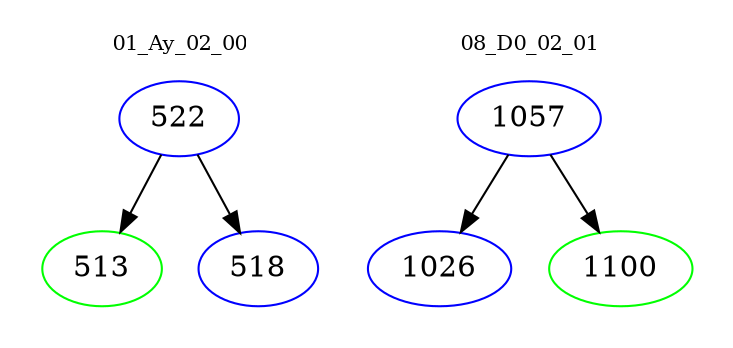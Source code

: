 digraph{
subgraph cluster_0 {
color = white
label = "01_Ay_02_00";
fontsize=10;
T0_522 [label="522", color="blue"]
T0_522 -> T0_513 [color="black"]
T0_513 [label="513", color="green"]
T0_522 -> T0_518 [color="black"]
T0_518 [label="518", color="blue"]
}
subgraph cluster_1 {
color = white
label = "08_D0_02_01";
fontsize=10;
T1_1057 [label="1057", color="blue"]
T1_1057 -> T1_1026 [color="black"]
T1_1026 [label="1026", color="blue"]
T1_1057 -> T1_1100 [color="black"]
T1_1100 [label="1100", color="green"]
}
}
